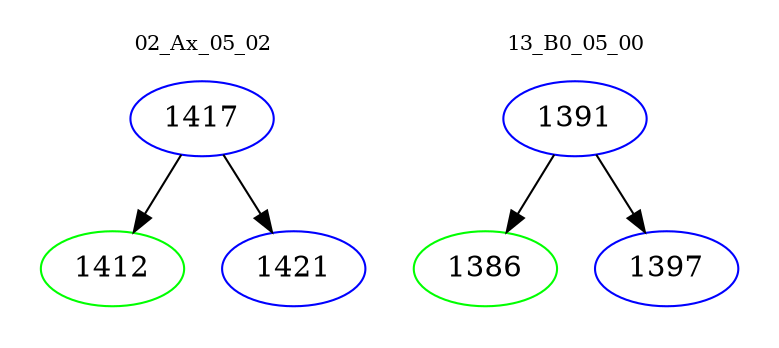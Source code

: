 digraph{
subgraph cluster_0 {
color = white
label = "02_Ax_05_02";
fontsize=10;
T0_1417 [label="1417", color="blue"]
T0_1417 -> T0_1412 [color="black"]
T0_1412 [label="1412", color="green"]
T0_1417 -> T0_1421 [color="black"]
T0_1421 [label="1421", color="blue"]
}
subgraph cluster_1 {
color = white
label = "13_B0_05_00";
fontsize=10;
T1_1391 [label="1391", color="blue"]
T1_1391 -> T1_1386 [color="black"]
T1_1386 [label="1386", color="green"]
T1_1391 -> T1_1397 [color="black"]
T1_1397 [label="1397", color="blue"]
}
}
